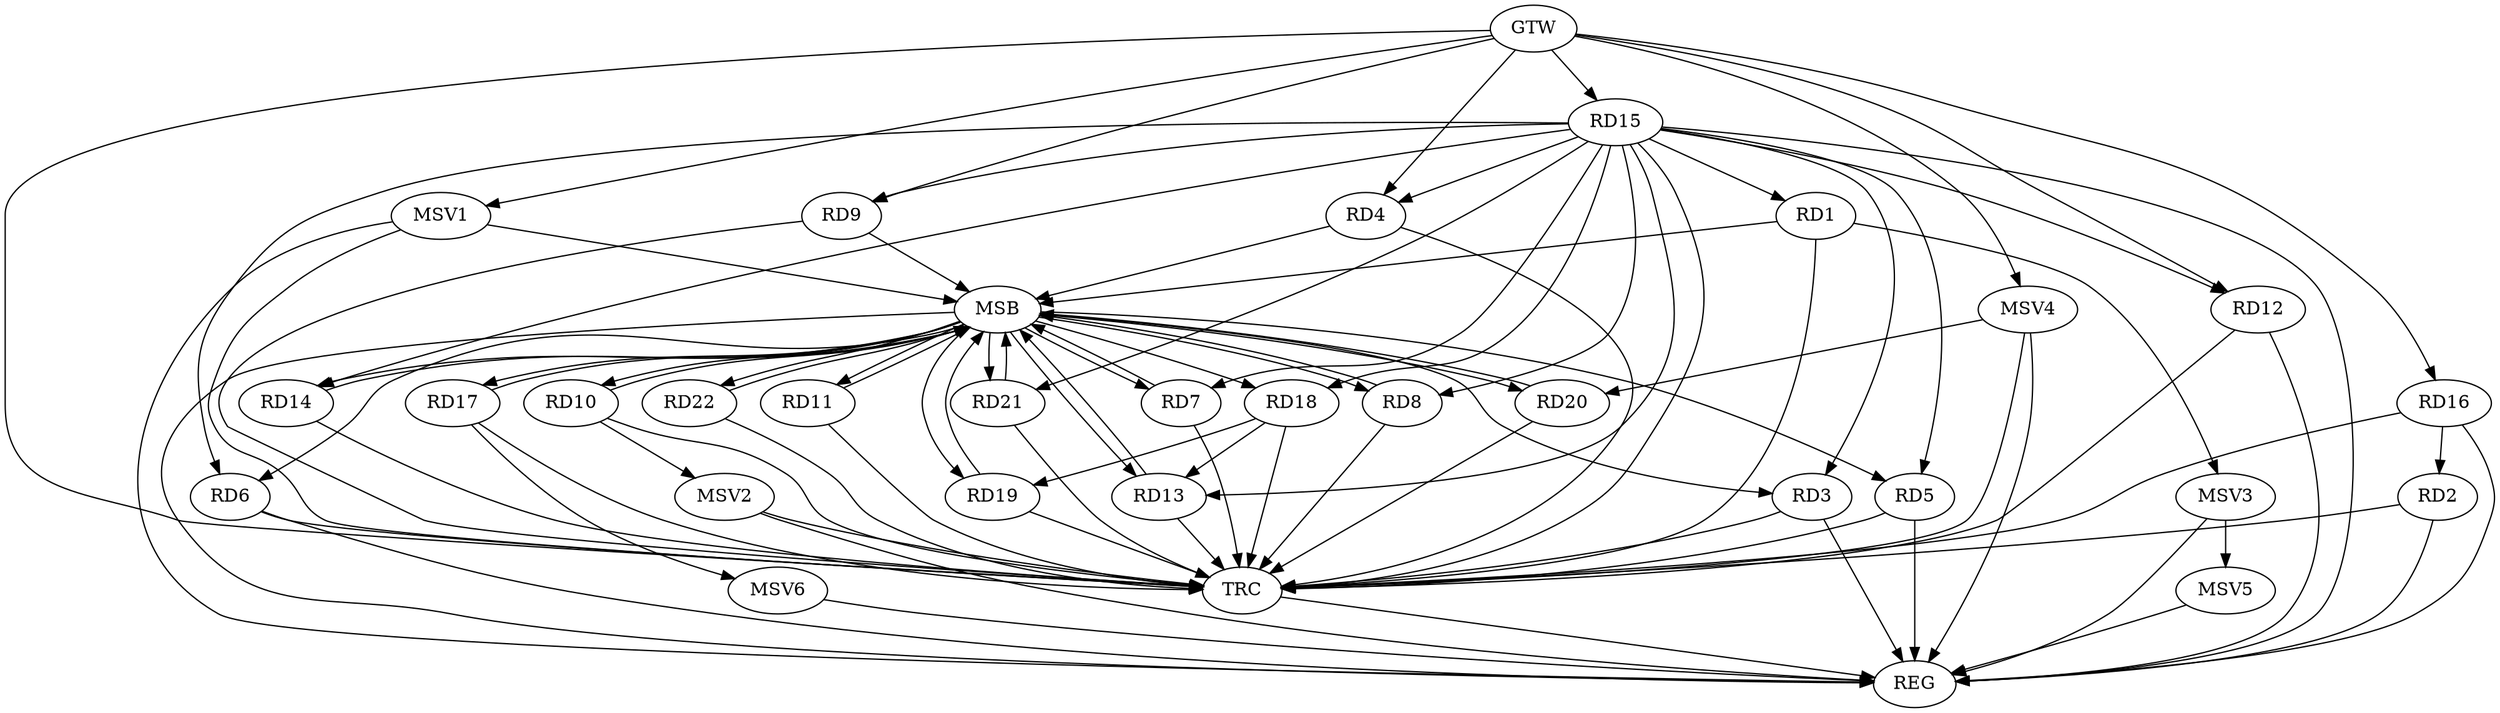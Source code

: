 strict digraph G {
  RD1 [ label="RD1" ];
  RD2 [ label="RD2" ];
  RD3 [ label="RD3" ];
  RD4 [ label="RD4" ];
  RD5 [ label="RD5" ];
  RD6 [ label="RD6" ];
  RD7 [ label="RD7" ];
  RD8 [ label="RD8" ];
  RD9 [ label="RD9" ];
  RD10 [ label="RD10" ];
  RD11 [ label="RD11" ];
  RD12 [ label="RD12" ];
  RD13 [ label="RD13" ];
  RD14 [ label="RD14" ];
  RD15 [ label="RD15" ];
  RD16 [ label="RD16" ];
  RD17 [ label="RD17" ];
  RD18 [ label="RD18" ];
  RD19 [ label="RD19" ];
  RD20 [ label="RD20" ];
  RD21 [ label="RD21" ];
  RD22 [ label="RD22" ];
  GTW [ label="GTW" ];
  REG [ label="REG" ];
  MSB [ label="MSB" ];
  TRC [ label="TRC" ];
  MSV1 [ label="MSV1" ];
  MSV2 [ label="MSV2" ];
  MSV3 [ label="MSV3" ];
  MSV4 [ label="MSV4" ];
  MSV5 [ label="MSV5" ];
  MSV6 [ label="MSV6" ];
  RD15 -> RD1;
  RD16 -> RD2;
  RD15 -> RD8;
  RD15 -> RD13;
  RD18 -> RD13;
  RD18 -> RD19;
  GTW -> RD4;
  GTW -> RD9;
  GTW -> RD12;
  GTW -> RD15;
  GTW -> RD16;
  RD2 -> REG;
  RD3 -> REG;
  RD5 -> REG;
  RD6 -> REG;
  RD12 -> REG;
  RD15 -> REG;
  RD16 -> REG;
  RD1 -> MSB;
  MSB -> RD14;
  MSB -> REG;
  RD4 -> MSB;
  MSB -> RD8;
  MSB -> RD20;
  RD7 -> MSB;
  MSB -> RD6;
  MSB -> RD17;
  RD8 -> MSB;
  MSB -> RD18;
  RD9 -> MSB;
  MSB -> RD10;
  MSB -> RD13;
  RD10 -> MSB;
  MSB -> RD5;
  MSB -> RD7;
  MSB -> RD21;
  RD11 -> MSB;
  RD13 -> MSB;
  RD14 -> MSB;
  RD17 -> MSB;
  MSB -> RD11;
  MSB -> RD19;
  RD19 -> MSB;
  MSB -> RD3;
  MSB -> RD22;
  RD20 -> MSB;
  RD21 -> MSB;
  RD22 -> MSB;
  RD1 -> TRC;
  RD2 -> TRC;
  RD3 -> TRC;
  RD4 -> TRC;
  RD5 -> TRC;
  RD6 -> TRC;
  RD7 -> TRC;
  RD8 -> TRC;
  RD9 -> TRC;
  RD10 -> TRC;
  RD11 -> TRC;
  RD12 -> TRC;
  RD13 -> TRC;
  RD14 -> TRC;
  RD15 -> TRC;
  RD16 -> TRC;
  RD17 -> TRC;
  RD18 -> TRC;
  RD19 -> TRC;
  RD20 -> TRC;
  RD21 -> TRC;
  RD22 -> TRC;
  GTW -> TRC;
  TRC -> REG;
  RD15 -> RD6;
  RD15 -> RD18;
  RD15 -> RD5;
  RD15 -> RD3;
  RD15 -> RD9;
  RD15 -> RD21;
  RD15 -> RD14;
  RD15 -> RD4;
  RD15 -> RD12;
  RD15 -> RD7;
  MSV1 -> MSB;
  GTW -> MSV1;
  MSV1 -> REG;
  MSV1 -> TRC;
  RD10 -> MSV2;
  MSV2 -> REG;
  MSV2 -> TRC;
  RD1 -> MSV3;
  MSV3 -> REG;
  MSV4 -> RD20;
  GTW -> MSV4;
  MSV4 -> REG;
  MSV4 -> TRC;
  MSV3 -> MSV5;
  MSV5 -> REG;
  RD17 -> MSV6;
  MSV6 -> REG;
}
